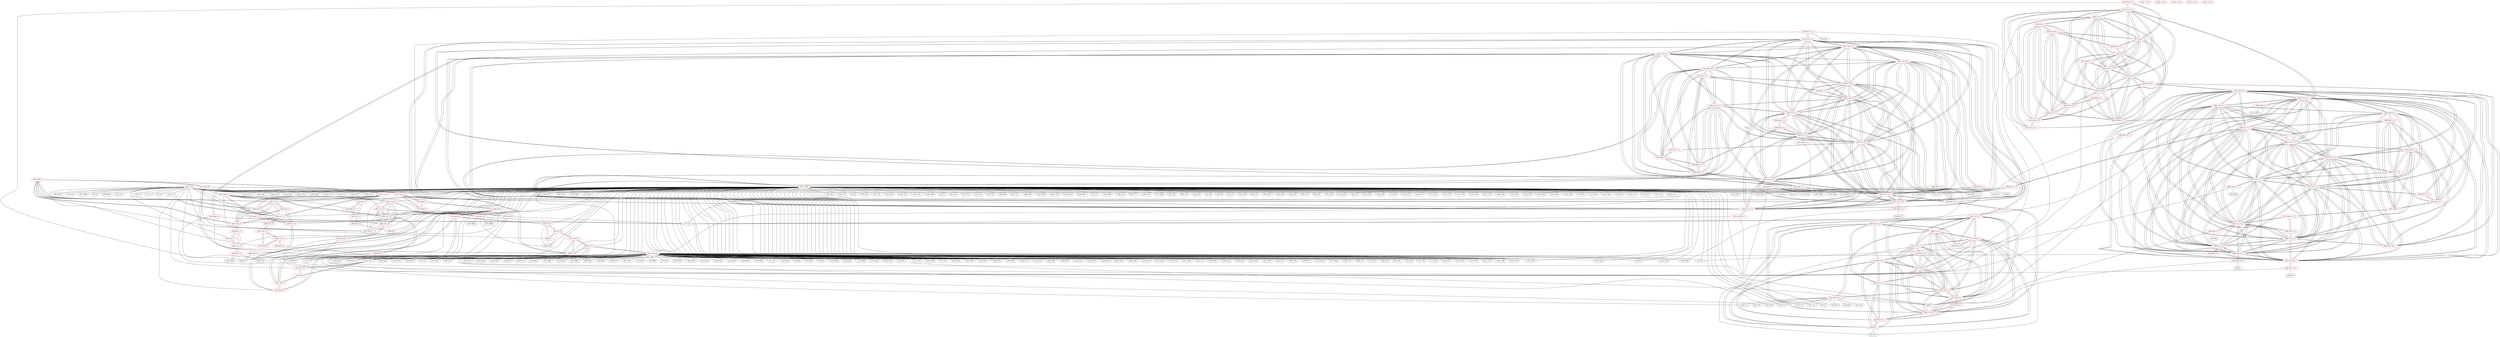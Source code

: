 graph {
	276 [label="(276) R35_T2" color=red]
	291 [label="(291) T15_T1"]
	292 [label="(292) T16_T1"]
	290 [label="(290) T14_T1"]
	293 [label="(293) T17_T1"]
	306 [label="(306) R35_T1"]
	316 [label="(316) R15_P1"]
	275 [label="(275) T22_T1"]
	277 [label="(277) R36_T2" color=red]
	217 [label="(217) P7"]
	254 [label="(254) D32"]
	112 [label="(112) U8"]
	282 [label="(282) T18_T2"]
	278 [label="(278) R37_T2" color=red]
	260 [label="(260) D12"]
	172 [label="(172) R58"]
	170 [label="(170) R56"]
	217 [label="(217) P7"]
	283 [label="(283) T19_T2"]
	279 [label="(279) R38_T2" color=red]
	1 [label="(1) P1"]
	112 [label="(112) U8"]
	284 [label="(284) T20_T2"]
	280 [label="(280) R39_T2" color=red]
	1 [label="(1) P1"]
	112 [label="(112) U8"]
	285 [label="(285) T21_T2"]
	281 [label="(281) R40_T2" color=red]
	283 [label="(283) T19_T2"]
	284 [label="(284) T20_T2"]
	285 [label="(285) T21_T2"]
	275 [label="(275) T22_T1"]
	282 [label="(282) T18_T2"]
	282 [label="(282) T18_T2" color=red]
	283 [label="(283) T19_T2"]
	284 [label="(284) T20_T2"]
	285 [label="(285) T21_T2"]
	275 [label="(275) T22_T1"]
	281 [label="(281) R40_T2"]
	277 [label="(277) R36_T2"]
	283 [label="(283) T19_T2" color=red]
	284 [label="(284) T20_T2"]
	285 [label="(285) T21_T2"]
	275 [label="(275) T22_T1"]
	282 [label="(282) T18_T2"]
	281 [label="(281) R40_T2"]
	278 [label="(278) R37_T2"]
	284 [label="(284) T20_T2" color=red]
	283 [label="(283) T19_T2"]
	285 [label="(285) T21_T2"]
	275 [label="(275) T22_T1"]
	282 [label="(282) T18_T2"]
	281 [label="(281) R40_T2"]
	279 [label="(279) R38_T2"]
	285 [label="(285) T21_T2" color=red]
	283 [label="(283) T19_T2"]
	284 [label="(284) T20_T2"]
	275 [label="(275) T22_T1"]
	282 [label="(282) T18_T2"]
	281 [label="(281) R40_T2"]
	280 [label="(280) R39_T2"]
	286 [label="(286) T10_T1" color=red]
	294 [label="(294) R23_T1"]
	295 [label="(295) R27_T1"]
	302 [label="(302) R31_T1"]
	287 [label="(287) T11_T1" color=red]
	299 [label="(299) R24_T1"]
	303 [label="(303) R32_T1"]
	296 [label="(296) R28_T1"]
	288 [label="(288) T12_T1" color=red]
	304 [label="(304) R33_T1"]
	297 [label="(297) R29_T1"]
	298 [label="(298) R25_T1"]
	289 [label="(289) T13_T1" color=red]
	301 [label="(301) R30_T1"]
	307 [label="(307) R34_T1_T"]
	300 [label="(300) R26_T1"]
	290 [label="(290) T14_T1" color=red]
	291 [label="(291) T15_T1"]
	292 [label="(292) T16_T1"]
	293 [label="(293) T17_T1"]
	276 [label="(276) R35_T2"]
	306 [label="(306) R35_T1"]
	302 [label="(302) R31_T1"]
	291 [label="(291) T15_T1" color=red]
	292 [label="(292) T16_T1"]
	290 [label="(290) T14_T1"]
	293 [label="(293) T17_T1"]
	276 [label="(276) R35_T2"]
	306 [label="(306) R35_T1"]
	303 [label="(303) R32_T1"]
	292 [label="(292) T16_T1" color=red]
	291 [label="(291) T15_T1"]
	290 [label="(290) T14_T1"]
	293 [label="(293) T17_T1"]
	276 [label="(276) R35_T2"]
	306 [label="(306) R35_T1"]
	304 [label="(304) R33_T1"]
	293 [label="(293) T17_T1" color=red]
	291 [label="(291) T15_T1"]
	292 [label="(292) T16_T1"]
	290 [label="(290) T14_T1"]
	276 [label="(276) R35_T2"]
	306 [label="(306) R35_T1"]
	305 [label="(305) R34_T1"]
	294 [label="(294) R23_T1" color=red]
	225 [label="(225) D47"]
	262 [label="(262) R69"]
	286 [label="(286) T10_T1"]
	295 [label="(295) R27_T1" color=red]
	286 [label="(286) T10_T1"]
	302 [label="(302) R31_T1"]
	296 [label="(296) R28_T1" color=red]
	303 [label="(303) R32_T1"]
	287 [label="(287) T11_T1"]
	297 [label="(297) R29_T1" color=red]
	304 [label="(304) R33_T1"]
	288 [label="(288) T12_T1"]
	298 [label="(298) R25_T1" color=red]
	28 [label="(28) U5"]
	32 [label="(32) R13"]
	288 [label="(288) T12_T1"]
	299 [label="(299) R24_T1" color=red]
	209 [label="(209) J2"]
	287 [label="(287) T11_T1"]
	300 [label="(300) R26_T1" color=red]
	195 [label="(195) U14"]
	289 [label="(289) T13_T1"]
	301 [label="(301) R30_T1" color=red]
	307 [label="(307) R34_T1_T"]
	289 [label="(289) T13_T1"]
	302 [label="(302) R31_T1" color=red]
	295 [label="(295) R27_T1"]
	286 [label="(286) T10_T1"]
	290 [label="(290) T14_T1"]
	303 [label="(303) R32_T1" color=red]
	291 [label="(291) T15_T1"]
	287 [label="(287) T11_T1"]
	296 [label="(296) R28_T1"]
	304 [label="(304) R33_T1" color=red]
	292 [label="(292) T16_T1"]
	288 [label="(288) T12_T1"]
	297 [label="(297) R29_T1"]
	305 [label="(305) R34_T1" color=red]
	293 [label="(293) T17_T1"]
	307 [label="(307) R34_T1_T"]
	306 [label="(306) R35_T1" color=red]
	291 [label="(291) T15_T1"]
	292 [label="(292) T16_T1"]
	290 [label="(290) T14_T1"]
	293 [label="(293) T17_T1"]
	276 [label="(276) R35_T2"]
	307 [label="(307) R34_T1_T" color=red]
	301 [label="(301) R30_T1"]
	289 [label="(289) T13_T1"]
	305 [label="(305) R34_T1"]
	308 [label="(308) T3_P1" color=red]
	312 [label="(312) R14_P1"]
	313 [label="(313) T6_P1"]
	311 [label="(311) R13_P1"]
	310 [label="(310) R12_P1"]
	309 [label="(309) T2_P1"]
	309 [label="(309) T2_P1" color=red]
	311 [label="(311) R13_P1"]
	308 [label="(308) T3_P1"]
	310 [label="(310) R12_P1"]
	315 [label="(315) T5_P1"]
	316 [label="(316) R15_P1"]
	310 [label="(310) R12_P1" color=red]
	311 [label="(311) R13_P1"]
	308 [label="(308) T3_P1"]
	309 [label="(309) T2_P1"]
	311 [label="(311) R13_P1" color=red]
	325 [label="(325) T4_P1"]
	308 [label="(308) T3_P1"]
	310 [label="(310) R12_P1"]
	309 [label="(309) T2_P1"]
	312 [label="(312) R14_P1" color=red]
	218 [label="(218) D15"]
	233 [label="(233) D56"]
	67 [label="(67) U6"]
	31 [label="(31) C7"]
	234 [label="(234) D61"]
	28 [label="(28) U5"]
	220 [label="(220) D26"]
	42 [label="(42) FB1"]
	70 [label="(70) R27"]
	221 [label="(221) D31"]
	230 [label="(230) D40"]
	222 [label="(222) D36"]
	29 [label="(29) C8"]
	66 [label="(66) R34"]
	71 [label="(71) C14"]
	231 [label="(231) D46"]
	73 [label="(73) C10"]
	68 [label="(68) U7"]
	254 [label="(254) D32"]
	261 [label="(261) D19"]
	241 [label="(241) D49"]
	255 [label="(255) D37"]
	239 [label="(239) D33"]
	240 [label="(240) D38"]
	236 [label="(236) D17"]
	219 [label="(219) D21"]
	216 [label="(216) R67"]
	252 [label="(252) D24"]
	215 [label="(215) R66"]
	214 [label="(214) R65"]
	213 [label="(213) R64"]
	250 [label="(250) D60"]
	249 [label="(249) D55"]
	243 [label="(243) D10"]
	242 [label="(242) D54"]
	246 [label="(246) D34"]
	245 [label="(245) D22"]
	244 [label="(244) D18"]
	235 [label="(235) D14"]
	208 [label="(208) R62"]
	237 [label="(237) D25"]
	238 [label="(238) D30"]
	248 [label="(248) D50"]
	247 [label="(247) D45"]
	54 [label="(54) R26"]
	228 [label="(228) D13"]
	227 [label="(227) D57"]
	225 [label="(225) D47"]
	39 [label="(39) C17"]
	232 [label="(232) D51"]
	53 [label="(53) R25"]
	52 [label="(52) R24"]
	51 [label="(51) R23"]
	229 [label="(229) D35"]
	224 [label="(224) D42"]
	223 [label="(223) D41"]
	256 [label="(256) D43"]
	259 [label="(259) D58"]
	200 [label="(200) R63"]
	253 [label="(253) D29"]
	211 [label="(211) C95"]
	210 [label="(210) R59"]
	226 [label="(226) D52"]
	195 [label="(195) U14"]
	40 [label="(40) C15"]
	196 [label="(196) C94"]
	258 [label="(258) D53"]
	251 [label="(251) D16"]
	257 [label="(257) D48"]
	183 [label="(183) FB5"]
	109 [label="(109) U10"]
	111 [label="(111) D1"]
	86 [label="(86) C53"]
	112 [label="(112) U8"]
	91 [label="(91) C45"]
	103 [label="(103) R44"]
	88 [label="(88) C41"]
	99 [label="(99) D8"]
	97 [label="(97) R55"]
	84 [label="(84) C62"]
	78 [label="(78) C36"]
	76 [label="(76) C28"]
	77 [label="(77) C26"]
	104 [label="(104) C67"]
	145 [label="(145) C34"]
	143 [label="(143) C30"]
	141 [label="(141) C31"]
	155 [label="(155) C48"]
	153 [label="(153) C54"]
	151 [label="(151) C61"]
	157 [label="(157) C42"]
	32 [label="(32) R13"]
	30 [label="(30) C9"]
	1 [label="(1) P1"]
	116 [label="(116) L1"]
	125 [label="(125) R40"]
	138 [label="(138) R36"]
	137 [label="(137) R38"]
	117 [label="(117) C68"]
	114 [label="(114) R41"]
	308 [label="(308) T3_P1"]
	313 [label="(313) T6_P1"]
	313 [label="(313) T6_P1" color=red]
	312 [label="(312) R14_P1"]
	308 [label="(308) T3_P1"]
	322 [label="(322) R22_P1"]
	314 [label="(314) R17_P1"]
	314 [label="(314) R17_P1" color=red]
	322 [label="(322) R22_P1"]
	313 [label="(313) T6_P1"]
	315 [label="(315) T5_P1" color=red]
	309 [label="(309) T2_P1"]
	316 [label="(316) R15_P1"]
	317 [label="(317) R16_P1"]
	318 [label="(318) R20_P1"]
	316 [label="(316) R15_P1" color=red]
	275 [label="(275) T22_T1"]
	276 [label="(276) R35_T2"]
	309 [label="(309) T2_P1"]
	315 [label="(315) T5_P1"]
	317 [label="(317) R16_P1" color=red]
	315 [label="(315) T5_P1"]
	318 [label="(318) R20_P1"]
	318 [label="(318) R20_P1" color=red]
	319 [label="(319) T8_P1"]
	317 [label="(317) R16_P1"]
	315 [label="(315) T5_P1"]
	319 [label="(319) T8_P1" color=red]
	320 [label="(320) T9_P1"]
	321 [label="(321) R21_P1"]
	323 [label="(323) R19_P1"]
	318 [label="(318) R20_P1"]
	320 [label="(320) T9_P1" color=red]
	322 [label="(322) R22_P1"]
	321 [label="(321) R21_P1"]
	319 [label="(319) T8_P1"]
	323 [label="(323) R19_P1"]
	321 [label="(321) R21_P1" color=red]
	320 [label="(320) T9_P1"]
	319 [label="(319) T8_P1"]
	323 [label="(323) R19_P1"]
	322 [label="(322) R22_P1" color=red]
	320 [label="(320) T9_P1"]
	313 [label="(313) T6_P1"]
	314 [label="(314) R17_P1"]
	323 [label="(323) R19_P1" color=red]
	320 [label="(320) T9_P1"]
	321 [label="(321) R21_P1"]
	319 [label="(319) T8_P1"]
	324 [label="(324) T7_P1"]
	324 [label="(324) T7_P1" color=red]
	326 [label="(326) R1"]
	325 [label="(325) T4_P1"]
	260 [label="(260) D12"]
	323 [label="(323) R19_P1"]
	325 [label="(325) T4_P1" color=red]
	311 [label="(311) R13_P1"]
	326 [label="(326) R1"]
	324 [label="(324) T7_P1"]
	260 [label="(260) D12"]
	326 [label="(326) R1" color=red]
	325 [label="(325) T4_P1"]
	324 [label="(324) T7_P1"]
	260 [label="(260) D12"]
	327 [label="(327) T22_T1_2" color=red]
	341 [label="(341) T13_T1_2"]
	334 [label="(334) T18_T2_2"]
	335 [label="(335) T19_T2_2"]
	340 [label="(340) T12_T1_2"]
	343 [label="(343) T15_T1_2"]
	342 [label="(342) T14_T1_2"]
	336 [label="(336) T20_T2_2"]
	337 [label="(337) T21_T2_2"]
	339 [label="(339) T11_T1_2"]
	338 [label="(338) T10_T1_2"]
	344 [label="(344) T16_T1_2"]
	345 [label="(345) T17_T1_2"]
	333 [label="(333) R40_T2_2"]
	368 [label="(368) R15_P1_2"]
	328 [label="(328) R35_T2_2"]
	328 [label="(328) R35_T2_2" color=red]
	343 [label="(343) T15_T1_2"]
	344 [label="(344) T16_T1_2"]
	342 [label="(342) T14_T1_2"]
	345 [label="(345) T17_T1_2"]
	358 [label="(358) R35_T1_2"]
	368 [label="(368) R15_P1_2"]
	327 [label="(327) T22_T1_2"]
	329 [label="(329) R36_T2_2" color=red]
	24 [label="(24) P3"]
	22 [label="(22) U4"]
	4 [label="(4) R10"]
	20 [label="(20) U3"]
	7 [label="(7) R12"]
	334 [label="(334) T18_T2_2"]
	330 [label="(330) R37_T2_2" color=red]
	113 [label="(113) U9"]
	119 [label="(119) R50"]
	118 [label="(118) R51"]
	335 [label="(335) T19_T2_2"]
	331 [label="(331) R38_T2_2" color=red]
	217 [label="(217) P7"]
	112 [label="(112) U8"]
	336 [label="(336) T20_T2_2"]
	332 [label="(332) R39_T2_2" color=red]
	267 [label="(267) R71"]
	220 [label="(220) D26"]
	337 [label="(337) T21_T2_2"]
	333 [label="(333) R40_T2_2" color=red]
	335 [label="(335) T19_T2_2"]
	336 [label="(336) T20_T2_2"]
	337 [label="(337) T21_T2_2"]
	327 [label="(327) T22_T1_2"]
	334 [label="(334) T18_T2_2"]
	349 [label="(349) R29_T1_2"]
	359 [label="(359) R28_T1_T_2"]
	353 [label="(353) R30_T1_2"]
	347 [label="(347) R27_T1_2"]
	358 [label="(358) R35_T1_2"]
	334 [label="(334) T18_T2_2" color=red]
	341 [label="(341) T13_T1_2"]
	335 [label="(335) T19_T2_2"]
	340 [label="(340) T12_T1_2"]
	343 [label="(343) T15_T1_2"]
	342 [label="(342) T14_T1_2"]
	336 [label="(336) T20_T2_2"]
	337 [label="(337) T21_T2_2"]
	339 [label="(339) T11_T1_2"]
	338 [label="(338) T10_T1_2"]
	327 [label="(327) T22_T1_2"]
	344 [label="(344) T16_T1_2"]
	345 [label="(345) T17_T1_2"]
	333 [label="(333) R40_T2_2"]
	329 [label="(329) R36_T2_2"]
	335 [label="(335) T19_T2_2" color=red]
	341 [label="(341) T13_T1_2"]
	334 [label="(334) T18_T2_2"]
	340 [label="(340) T12_T1_2"]
	343 [label="(343) T15_T1_2"]
	342 [label="(342) T14_T1_2"]
	336 [label="(336) T20_T2_2"]
	337 [label="(337) T21_T2_2"]
	339 [label="(339) T11_T1_2"]
	338 [label="(338) T10_T1_2"]
	327 [label="(327) T22_T1_2"]
	344 [label="(344) T16_T1_2"]
	345 [label="(345) T17_T1_2"]
	333 [label="(333) R40_T2_2"]
	330 [label="(330) R37_T2_2"]
	336 [label="(336) T20_T2_2" color=red]
	341 [label="(341) T13_T1_2"]
	334 [label="(334) T18_T2_2"]
	335 [label="(335) T19_T2_2"]
	340 [label="(340) T12_T1_2"]
	343 [label="(343) T15_T1_2"]
	342 [label="(342) T14_T1_2"]
	337 [label="(337) T21_T2_2"]
	339 [label="(339) T11_T1_2"]
	338 [label="(338) T10_T1_2"]
	327 [label="(327) T22_T1_2"]
	344 [label="(344) T16_T1_2"]
	345 [label="(345) T17_T1_2"]
	333 [label="(333) R40_T2_2"]
	331 [label="(331) R38_T2_2"]
	337 [label="(337) T21_T2_2" color=red]
	341 [label="(341) T13_T1_2"]
	334 [label="(334) T18_T2_2"]
	335 [label="(335) T19_T2_2"]
	340 [label="(340) T12_T1_2"]
	343 [label="(343) T15_T1_2"]
	342 [label="(342) T14_T1_2"]
	336 [label="(336) T20_T2_2"]
	339 [label="(339) T11_T1_2"]
	338 [label="(338) T10_T1_2"]
	327 [label="(327) T22_T1_2"]
	344 [label="(344) T16_T1_2"]
	345 [label="(345) T17_T1_2"]
	333 [label="(333) R40_T2_2"]
	332 [label="(332) R39_T2_2"]
	338 [label="(338) T10_T1_2" color=red]
	341 [label="(341) T13_T1_2"]
	334 [label="(334) T18_T2_2"]
	335 [label="(335) T19_T2_2"]
	340 [label="(340) T12_T1_2"]
	343 [label="(343) T15_T1_2"]
	342 [label="(342) T14_T1_2"]
	336 [label="(336) T20_T2_2"]
	337 [label="(337) T21_T2_2"]
	339 [label="(339) T11_T1_2"]
	327 [label="(327) T22_T1_2"]
	344 [label="(344) T16_T1_2"]
	345 [label="(345) T17_T1_2"]
	346 [label="(346) R23_T1_2"]
	347 [label="(347) R27_T1_2"]
	354 [label="(354) R31_T1_2"]
	339 [label="(339) T11_T1_2" color=red]
	341 [label="(341) T13_T1_2"]
	334 [label="(334) T18_T2_2"]
	335 [label="(335) T19_T2_2"]
	340 [label="(340) T12_T1_2"]
	343 [label="(343) T15_T1_2"]
	342 [label="(342) T14_T1_2"]
	336 [label="(336) T20_T2_2"]
	337 [label="(337) T21_T2_2"]
	338 [label="(338) T10_T1_2"]
	327 [label="(327) T22_T1_2"]
	344 [label="(344) T16_T1_2"]
	345 [label="(345) T17_T1_2"]
	351 [label="(351) R24_T1_2"]
	355 [label="(355) R32_T1_2"]
	348 [label="(348) R28_T1_2"]
	340 [label="(340) T12_T1_2" color=red]
	341 [label="(341) T13_T1_2"]
	334 [label="(334) T18_T2_2"]
	335 [label="(335) T19_T2_2"]
	343 [label="(343) T15_T1_2"]
	342 [label="(342) T14_T1_2"]
	336 [label="(336) T20_T2_2"]
	337 [label="(337) T21_T2_2"]
	339 [label="(339) T11_T1_2"]
	338 [label="(338) T10_T1_2"]
	327 [label="(327) T22_T1_2"]
	344 [label="(344) T16_T1_2"]
	345 [label="(345) T17_T1_2"]
	356 [label="(356) R33_T1_2"]
	349 [label="(349) R29_T1_2"]
	350 [label="(350) R25_T1_2"]
	341 [label="(341) T13_T1_2" color=red]
	334 [label="(334) T18_T2_2"]
	335 [label="(335) T19_T2_2"]
	340 [label="(340) T12_T1_2"]
	343 [label="(343) T15_T1_2"]
	342 [label="(342) T14_T1_2"]
	336 [label="(336) T20_T2_2"]
	337 [label="(337) T21_T2_2"]
	339 [label="(339) T11_T1_2"]
	338 [label="(338) T10_T1_2"]
	327 [label="(327) T22_T1_2"]
	344 [label="(344) T16_T1_2"]
	345 [label="(345) T17_T1_2"]
	353 [label="(353) R30_T1_2"]
	357 [label="(357) R34_T1_2"]
	352 [label="(352) R26_T1_2"]
	342 [label="(342) T14_T1_2" color=red]
	341 [label="(341) T13_T1_2"]
	334 [label="(334) T18_T2_2"]
	335 [label="(335) T19_T2_2"]
	340 [label="(340) T12_T1_2"]
	343 [label="(343) T15_T1_2"]
	336 [label="(336) T20_T2_2"]
	337 [label="(337) T21_T2_2"]
	339 [label="(339) T11_T1_2"]
	338 [label="(338) T10_T1_2"]
	327 [label="(327) T22_T1_2"]
	344 [label="(344) T16_T1_2"]
	345 [label="(345) T17_T1_2"]
	328 [label="(328) R35_T2_2"]
	358 [label="(358) R35_T1_2"]
	354 [label="(354) R31_T1_2"]
	343 [label="(343) T15_T1_2" color=red]
	341 [label="(341) T13_T1_2"]
	334 [label="(334) T18_T2_2"]
	335 [label="(335) T19_T2_2"]
	340 [label="(340) T12_T1_2"]
	342 [label="(342) T14_T1_2"]
	336 [label="(336) T20_T2_2"]
	337 [label="(337) T21_T2_2"]
	339 [label="(339) T11_T1_2"]
	338 [label="(338) T10_T1_2"]
	327 [label="(327) T22_T1_2"]
	344 [label="(344) T16_T1_2"]
	345 [label="(345) T17_T1_2"]
	328 [label="(328) R35_T2_2"]
	358 [label="(358) R35_T1_2"]
	355 [label="(355) R32_T1_2"]
	344 [label="(344) T16_T1_2" color=red]
	341 [label="(341) T13_T1_2"]
	334 [label="(334) T18_T2_2"]
	335 [label="(335) T19_T2_2"]
	340 [label="(340) T12_T1_2"]
	343 [label="(343) T15_T1_2"]
	342 [label="(342) T14_T1_2"]
	336 [label="(336) T20_T2_2"]
	337 [label="(337) T21_T2_2"]
	339 [label="(339) T11_T1_2"]
	338 [label="(338) T10_T1_2"]
	327 [label="(327) T22_T1_2"]
	345 [label="(345) T17_T1_2"]
	328 [label="(328) R35_T2_2"]
	358 [label="(358) R35_T1_2"]
	356 [label="(356) R33_T1_2"]
	345 [label="(345) T17_T1_2" color=red]
	341 [label="(341) T13_T1_2"]
	334 [label="(334) T18_T2_2"]
	335 [label="(335) T19_T2_2"]
	340 [label="(340) T12_T1_2"]
	343 [label="(343) T15_T1_2"]
	342 [label="(342) T14_T1_2"]
	336 [label="(336) T20_T2_2"]
	337 [label="(337) T21_T2_2"]
	339 [label="(339) T11_T1_2"]
	338 [label="(338) T10_T1_2"]
	327 [label="(327) T22_T1_2"]
	344 [label="(344) T16_T1_2"]
	328 [label="(328) R35_T2_2"]
	358 [label="(358) R35_T1_2"]
	357 [label="(357) R34_T1_2"]
	346 [label="(346) R23_T1_2" color=red]
	217 [label="(217) P7"]
	168 [label="(168) R57"]
	169 [label="(169) C80"]
	338 [label="(338) T10_T1_2"]
	347 [label="(347) R27_T1_2" color=red]
	333 [label="(333) R40_T2_2"]
	349 [label="(349) R29_T1_2"]
	359 [label="(359) R28_T1_T_2"]
	353 [label="(353) R30_T1_2"]
	358 [label="(358) R35_T1_2"]
	338 [label="(338) T10_T1_2"]
	354 [label="(354) R31_T1_2"]
	348 [label="(348) R28_T1_2" color=red]
	355 [label="(355) R32_T1_2"]
	339 [label="(339) T11_T1_2"]
	359 [label="(359) R28_T1_T_2"]
	349 [label="(349) R29_T1_2" color=red]
	333 [label="(333) R40_T2_2"]
	359 [label="(359) R28_T1_T_2"]
	353 [label="(353) R30_T1_2"]
	347 [label="(347) R27_T1_2"]
	358 [label="(358) R35_T1_2"]
	356 [label="(356) R33_T1_2"]
	340 [label="(340) T12_T1_2"]
	350 [label="(350) R25_T1_2" color=red]
	180 [label="(180) FB4"]
	179 [label="(179) C99"]
	112 [label="(112) U8"]
	178 [label="(178) C98"]
	340 [label="(340) T12_T1_2"]
	351 [label="(351) R24_T1_2" color=red]
	191 [label="(191) P5"]
	339 [label="(339) T11_T1_2"]
	352 [label="(352) R26_T1_2" color=red]
	217 [label="(217) P7"]
	112 [label="(112) U8"]
	248 [label="(248) D50"]
	341 [label="(341) T13_T1_2"]
	353 [label="(353) R30_T1_2" color=red]
	333 [label="(333) R40_T2_2"]
	349 [label="(349) R29_T1_2"]
	359 [label="(359) R28_T1_T_2"]
	347 [label="(347) R27_T1_2"]
	358 [label="(358) R35_T1_2"]
	357 [label="(357) R34_T1_2"]
	341 [label="(341) T13_T1_2"]
	354 [label="(354) R31_T1_2" color=red]
	347 [label="(347) R27_T1_2"]
	338 [label="(338) T10_T1_2"]
	342 [label="(342) T14_T1_2"]
	355 [label="(355) R32_T1_2" color=red]
	343 [label="(343) T15_T1_2"]
	339 [label="(339) T11_T1_2"]
	348 [label="(348) R28_T1_2"]
	356 [label="(356) R33_T1_2" color=red]
	344 [label="(344) T16_T1_2"]
	340 [label="(340) T12_T1_2"]
	349 [label="(349) R29_T1_2"]
	357 [label="(357) R34_T1_2" color=red]
	345 [label="(345) T17_T1_2"]
	353 [label="(353) R30_T1_2"]
	341 [label="(341) T13_T1_2"]
	358 [label="(358) R35_T1_2" color=red]
	343 [label="(343) T15_T1_2"]
	344 [label="(344) T16_T1_2"]
	342 [label="(342) T14_T1_2"]
	345 [label="(345) T17_T1_2"]
	328 [label="(328) R35_T2_2"]
	333 [label="(333) R40_T2_2"]
	349 [label="(349) R29_T1_2"]
	359 [label="(359) R28_T1_T_2"]
	353 [label="(353) R30_T1_2"]
	347 [label="(347) R27_T1_2"]
	359 [label="(359) R28_T1_T_2" color=red]
	333 [label="(333) R40_T2_2"]
	349 [label="(349) R29_T1_2"]
	353 [label="(353) R30_T1_2"]
	347 [label="(347) R27_T1_2"]
	358 [label="(358) R35_T1_2"]
	348 [label="(348) R28_T1_2"]
	360 [label="(360) T3_P1_2" color=red]
	377 [label="(377) T4_P1_2"]
	376 [label="(376) T7_P1_2"]
	367 [label="(367) T5_P1_2"]
	372 [label="(372) T9_P1_2"]
	371 [label="(371) T8_P1_2"]
	365 [label="(365) T6_P1_2"]
	361 [label="(361) T2_P1_2"]
	364 [label="(364) R14_P1_2"]
	363 [label="(363) R13_P1_2"]
	362 [label="(362) R12_P1_2"]
	361 [label="(361) T2_P1_2" color=red]
	360 [label="(360) T3_P1_2"]
	377 [label="(377) T4_P1_2"]
	376 [label="(376) T7_P1_2"]
	367 [label="(367) T5_P1_2"]
	372 [label="(372) T9_P1_2"]
	371 [label="(371) T8_P1_2"]
	365 [label="(365) T6_P1_2"]
	363 [label="(363) R13_P1_2"]
	362 [label="(362) R12_P1_2"]
	368 [label="(368) R15_P1_2"]
	362 [label="(362) R12_P1_2" color=red]
	373 [label="(373) R21_P1_2"]
	369 [label="(369) R16_P1_2"]
	366 [label="(366) R17_P1_2"]
	378 [label="(378) R1_2"]
	363 [label="(363) R13_P1_2"]
	360 [label="(360) T3_P1_2"]
	361 [label="(361) T2_P1_2"]
	363 [label="(363) R13_P1_2" color=red]
	377 [label="(377) T4_P1_2"]
	360 [label="(360) T3_P1_2"]
	362 [label="(362) R12_P1_2"]
	361 [label="(361) T2_P1_2"]
	364 [label="(364) R14_P1_2" color=red]
	43 [label="(43) C13"]
	68 [label="(68) U7"]
	44 [label="(44) R30"]
	56 [label="(56) C12"]
	42 [label="(42) FB1"]
	41 [label="(41) C11"]
	33 [label="(33) J1"]
	62 [label="(62) R32"]
	63 [label="(63) R33"]
	64 [label="(64) C21"]
	65 [label="(65) C24"]
	360 [label="(360) T3_P1_2"]
	365 [label="(365) T6_P1_2"]
	365 [label="(365) T6_P1_2" color=red]
	360 [label="(360) T3_P1_2"]
	377 [label="(377) T4_P1_2"]
	376 [label="(376) T7_P1_2"]
	367 [label="(367) T5_P1_2"]
	372 [label="(372) T9_P1_2"]
	371 [label="(371) T8_P1_2"]
	361 [label="(361) T2_P1_2"]
	364 [label="(364) R14_P1_2"]
	374 [label="(374) R22_P1_2"]
	366 [label="(366) R17_P1_2"]
	366 [label="(366) R17_P1_2" color=red]
	373 [label="(373) R21_P1_2"]
	369 [label="(369) R16_P1_2"]
	362 [label="(362) R12_P1_2"]
	378 [label="(378) R1_2"]
	374 [label="(374) R22_P1_2"]
	365 [label="(365) T6_P1_2"]
	367 [label="(367) T5_P1_2" color=red]
	360 [label="(360) T3_P1_2"]
	377 [label="(377) T4_P1_2"]
	376 [label="(376) T7_P1_2"]
	372 [label="(372) T9_P1_2"]
	371 [label="(371) T8_P1_2"]
	365 [label="(365) T6_P1_2"]
	361 [label="(361) T2_P1_2"]
	368 [label="(368) R15_P1_2"]
	369 [label="(369) R16_P1_2"]
	370 [label="(370) R20_P1_2"]
	368 [label="(368) R15_P1_2" color=red]
	327 [label="(327) T22_T1_2"]
	328 [label="(328) R35_T2_2"]
	361 [label="(361) T2_P1_2"]
	367 [label="(367) T5_P1_2"]
	369 [label="(369) R16_P1_2" color=red]
	373 [label="(373) R21_P1_2"]
	362 [label="(362) R12_P1_2"]
	366 [label="(366) R17_P1_2"]
	378 [label="(378) R1_2"]
	367 [label="(367) T5_P1_2"]
	370 [label="(370) R20_P1_2"]
	370 [label="(370) R20_P1_2" color=red]
	371 [label="(371) T8_P1_2"]
	369 [label="(369) R16_P1_2"]
	367 [label="(367) T5_P1_2"]
	371 [label="(371) T8_P1_2" color=red]
	360 [label="(360) T3_P1_2"]
	377 [label="(377) T4_P1_2"]
	376 [label="(376) T7_P1_2"]
	367 [label="(367) T5_P1_2"]
	372 [label="(372) T9_P1_2"]
	365 [label="(365) T6_P1_2"]
	361 [label="(361) T2_P1_2"]
	373 [label="(373) R21_P1_2"]
	375 [label="(375) R19_P1_2"]
	370 [label="(370) R20_P1_2"]
	372 [label="(372) T9_P1_2" color=red]
	374 [label="(374) R22_P1_2"]
	360 [label="(360) T3_P1_2"]
	377 [label="(377) T4_P1_2"]
	376 [label="(376) T7_P1_2"]
	367 [label="(367) T5_P1_2"]
	371 [label="(371) T8_P1_2"]
	365 [label="(365) T6_P1_2"]
	361 [label="(361) T2_P1_2"]
	373 [label="(373) R21_P1_2"]
	375 [label="(375) R19_P1_2"]
	373 [label="(373) R21_P1_2" color=red]
	369 [label="(369) R16_P1_2"]
	362 [label="(362) R12_P1_2"]
	366 [label="(366) R17_P1_2"]
	378 [label="(378) R1_2"]
	372 [label="(372) T9_P1_2"]
	371 [label="(371) T8_P1_2"]
	375 [label="(375) R19_P1_2"]
	374 [label="(374) R22_P1_2" color=red]
	372 [label="(372) T9_P1_2"]
	365 [label="(365) T6_P1_2"]
	366 [label="(366) R17_P1_2"]
	375 [label="(375) R19_P1_2" color=red]
	372 [label="(372) T9_P1_2"]
	373 [label="(373) R21_P1_2"]
	371 [label="(371) T8_P1_2"]
	376 [label="(376) T7_P1_2"]
	376 [label="(376) T7_P1_2" color=red]
	360 [label="(360) T3_P1_2"]
	377 [label="(377) T4_P1_2"]
	367 [label="(367) T5_P1_2"]
	372 [label="(372) T9_P1_2"]
	371 [label="(371) T8_P1_2"]
	365 [label="(365) T6_P1_2"]
	361 [label="(361) T2_P1_2"]
	378 [label="(378) R1_2"]
	61 [label="(61) R31"]
	375 [label="(375) R19_P1_2"]
	377 [label="(377) T4_P1_2" color=red]
	360 [label="(360) T3_P1_2"]
	376 [label="(376) T7_P1_2"]
	367 [label="(367) T5_P1_2"]
	372 [label="(372) T9_P1_2"]
	371 [label="(371) T8_P1_2"]
	365 [label="(365) T6_P1_2"]
	361 [label="(361) T2_P1_2"]
	363 [label="(363) R13_P1_2"]
	378 [label="(378) R1_2"]
	61 [label="(61) R31"]
	378 [label="(378) R1_2" color=red]
	377 [label="(377) T4_P1_2"]
	376 [label="(376) T7_P1_2"]
	61 [label="(61) R31"]
	373 [label="(373) R21_P1_2"]
	369 [label="(369) R16_P1_2"]
	362 [label="(362) R12_P1_2"]
	366 [label="(366) R17_P1_2"]
	379 [label="(379) T22_T1_3" color=red]
	393 [label="(393) T13_T1_3"]
	386 [label="(386) T18_T2_3"]
	387 [label="(387) T19_T2_3"]
	392 [label="(392) T12_T1_3"]
	395 [label="(395) T15_T1_3"]
	394 [label="(394) T14_T1_3"]
	388 [label="(388) T20_T2_3"]
	389 [label="(389) T21_T2_3"]
	391 [label="(391) T11_T1_3"]
	390 [label="(390) T10_T1_3"]
	396 [label="(396) T16_T1_3"]
	397 [label="(397) T17_T1_3"]
	385 [label="(385) R40_T2_3"]
	420 [label="(420) R15_P1_3"]
	380 [label="(380) R35_T2_3"]
	380 [label="(380) R35_T2_3" color=red]
	395 [label="(395) T15_T1_3"]
	396 [label="(396) T16_T1_3"]
	394 [label="(394) T14_T1_3"]
	397 [label="(397) T17_T1_3"]
	410 [label="(410) R35_T1_3"]
	420 [label="(420) R15_P1_3"]
	379 [label="(379) T22_T1_3"]
	381 [label="(381) R36_T2_3" color=red]
	37 [label="(37) R29"]
	68 [label="(68) U7"]
	386 [label="(386) T18_T2_3"]
	382 [label="(382) R37_T2_3" color=red]
	46 [label="(46) R17"]
	112 [label="(112) U8"]
	387 [label="(387) T19_T2_3"]
	383 [label="(383) R38_T2_3" color=red]
	0 [label="(0) JP1"]
	68 [label="(68) U7"]
	388 [label="(388) T20_T2_3"]
	384 [label="(384) R39_T2_3" color=red]
	195 [label="(195) U14"]
	389 [label="(389) T21_T2_3"]
	385 [label="(385) R40_T2_3" color=red]
	387 [label="(387) T19_T2_3"]
	388 [label="(388) T20_T2_3"]
	389 [label="(389) T21_T2_3"]
	379 [label="(379) T22_T1_3"]
	386 [label="(386) T18_T2_3"]
	401 [label="(401) R29_T1_3"]
	400 [label="(400) R28_T1_3"]
	405 [label="(405) R30_T1_3"]
	399 [label="(399) R27_T1_3"]
	410 [label="(410) R35_T1_3"]
	386 [label="(386) T18_T2_3" color=red]
	393 [label="(393) T13_T1_3"]
	387 [label="(387) T19_T2_3"]
	392 [label="(392) T12_T1_3"]
	395 [label="(395) T15_T1_3"]
	394 [label="(394) T14_T1_3"]
	388 [label="(388) T20_T2_3"]
	389 [label="(389) T21_T2_3"]
	391 [label="(391) T11_T1_3"]
	390 [label="(390) T10_T1_3"]
	379 [label="(379) T22_T1_3"]
	396 [label="(396) T16_T1_3"]
	397 [label="(397) T17_T1_3"]
	385 [label="(385) R40_T2_3"]
	381 [label="(381) R36_T2_3"]
	387 [label="(387) T19_T2_3" color=red]
	393 [label="(393) T13_T1_3"]
	386 [label="(386) T18_T2_3"]
	392 [label="(392) T12_T1_3"]
	395 [label="(395) T15_T1_3"]
	394 [label="(394) T14_T1_3"]
	388 [label="(388) T20_T2_3"]
	389 [label="(389) T21_T2_3"]
	391 [label="(391) T11_T1_3"]
	390 [label="(390) T10_T1_3"]
	379 [label="(379) T22_T1_3"]
	396 [label="(396) T16_T1_3"]
	397 [label="(397) T17_T1_3"]
	385 [label="(385) R40_T2_3"]
	382 [label="(382) R37_T2_3"]
	388 [label="(388) T20_T2_3" color=red]
	393 [label="(393) T13_T1_3"]
	386 [label="(386) T18_T2_3"]
	387 [label="(387) T19_T2_3"]
	392 [label="(392) T12_T1_3"]
	395 [label="(395) T15_T1_3"]
	394 [label="(394) T14_T1_3"]
	389 [label="(389) T21_T2_3"]
	391 [label="(391) T11_T1_3"]
	390 [label="(390) T10_T1_3"]
	379 [label="(379) T22_T1_3"]
	396 [label="(396) T16_T1_3"]
	397 [label="(397) T17_T1_3"]
	385 [label="(385) R40_T2_3"]
	383 [label="(383) R38_T2_3"]
	389 [label="(389) T21_T2_3" color=red]
	393 [label="(393) T13_T1_3"]
	386 [label="(386) T18_T2_3"]
	387 [label="(387) T19_T2_3"]
	392 [label="(392) T12_T1_3"]
	395 [label="(395) T15_T1_3"]
	394 [label="(394) T14_T1_3"]
	388 [label="(388) T20_T2_3"]
	391 [label="(391) T11_T1_3"]
	390 [label="(390) T10_T1_3"]
	379 [label="(379) T22_T1_3"]
	396 [label="(396) T16_T1_3"]
	397 [label="(397) T17_T1_3"]
	385 [label="(385) R40_T2_3"]
	384 [label="(384) R39_T2_3"]
	390 [label="(390) T10_T1_3" color=red]
	393 [label="(393) T13_T1_3"]
	386 [label="(386) T18_T2_3"]
	387 [label="(387) T19_T2_3"]
	392 [label="(392) T12_T1_3"]
	395 [label="(395) T15_T1_3"]
	394 [label="(394) T14_T1_3"]
	388 [label="(388) T20_T2_3"]
	389 [label="(389) T21_T2_3"]
	391 [label="(391) T11_T1_3"]
	379 [label="(379) T22_T1_3"]
	396 [label="(396) T16_T1_3"]
	397 [label="(397) T17_T1_3"]
	398 [label="(398) R23_T1_3"]
	399 [label="(399) R27_T1_3"]
	406 [label="(406) R31_T1_3"]
	391 [label="(391) T11_T1_3" color=red]
	393 [label="(393) T13_T1_3"]
	386 [label="(386) T18_T2_3"]
	387 [label="(387) T19_T2_3"]
	392 [label="(392) T12_T1_3"]
	395 [label="(395) T15_T1_3"]
	394 [label="(394) T14_T1_3"]
	388 [label="(388) T20_T2_3"]
	389 [label="(389) T21_T2_3"]
	390 [label="(390) T10_T1_3"]
	379 [label="(379) T22_T1_3"]
	396 [label="(396) T16_T1_3"]
	397 [label="(397) T17_T1_3"]
	403 [label="(403) R24_T1_3"]
	407 [label="(407) R32_T1_3"]
	400 [label="(400) R28_T1_3"]
	392 [label="(392) T12_T1_3" color=red]
	393 [label="(393) T13_T1_3"]
	386 [label="(386) T18_T2_3"]
	387 [label="(387) T19_T2_3"]
	395 [label="(395) T15_T1_3"]
	394 [label="(394) T14_T1_3"]
	388 [label="(388) T20_T2_3"]
	389 [label="(389) T21_T2_3"]
	391 [label="(391) T11_T1_3"]
	390 [label="(390) T10_T1_3"]
	379 [label="(379) T22_T1_3"]
	396 [label="(396) T16_T1_3"]
	397 [label="(397) T17_T1_3"]
	408 [label="(408) R33_T1_3"]
	411 [label="(411) R29_T1_T_3"]
	402 [label="(402) R25_T1_3"]
	393 [label="(393) T13_T1_3" color=red]
	386 [label="(386) T18_T2_3"]
	387 [label="(387) T19_T2_3"]
	392 [label="(392) T12_T1_3"]
	395 [label="(395) T15_T1_3"]
	394 [label="(394) T14_T1_3"]
	388 [label="(388) T20_T2_3"]
	389 [label="(389) T21_T2_3"]
	391 [label="(391) T11_T1_3"]
	390 [label="(390) T10_T1_3"]
	379 [label="(379) T22_T1_3"]
	396 [label="(396) T16_T1_3"]
	397 [label="(397) T17_T1_3"]
	405 [label="(405) R30_T1_3"]
	409 [label="(409) R34_T1_3"]
	404 [label="(404) R26_T1_3"]
	394 [label="(394) T14_T1_3" color=red]
	393 [label="(393) T13_T1_3"]
	386 [label="(386) T18_T2_3"]
	387 [label="(387) T19_T2_3"]
	392 [label="(392) T12_T1_3"]
	395 [label="(395) T15_T1_3"]
	388 [label="(388) T20_T2_3"]
	389 [label="(389) T21_T2_3"]
	391 [label="(391) T11_T1_3"]
	390 [label="(390) T10_T1_3"]
	379 [label="(379) T22_T1_3"]
	396 [label="(396) T16_T1_3"]
	397 [label="(397) T17_T1_3"]
	380 [label="(380) R35_T2_3"]
	410 [label="(410) R35_T1_3"]
	406 [label="(406) R31_T1_3"]
	395 [label="(395) T15_T1_3" color=red]
	393 [label="(393) T13_T1_3"]
	386 [label="(386) T18_T2_3"]
	387 [label="(387) T19_T2_3"]
	392 [label="(392) T12_T1_3"]
	394 [label="(394) T14_T1_3"]
	388 [label="(388) T20_T2_3"]
	389 [label="(389) T21_T2_3"]
	391 [label="(391) T11_T1_3"]
	390 [label="(390) T10_T1_3"]
	379 [label="(379) T22_T1_3"]
	396 [label="(396) T16_T1_3"]
	397 [label="(397) T17_T1_3"]
	380 [label="(380) R35_T2_3"]
	410 [label="(410) R35_T1_3"]
	407 [label="(407) R32_T1_3"]
	396 [label="(396) T16_T1_3" color=red]
	393 [label="(393) T13_T1_3"]
	386 [label="(386) T18_T2_3"]
	387 [label="(387) T19_T2_3"]
	392 [label="(392) T12_T1_3"]
	395 [label="(395) T15_T1_3"]
	394 [label="(394) T14_T1_3"]
	388 [label="(388) T20_T2_3"]
	389 [label="(389) T21_T2_3"]
	391 [label="(391) T11_T1_3"]
	390 [label="(390) T10_T1_3"]
	379 [label="(379) T22_T1_3"]
	397 [label="(397) T17_T1_3"]
	380 [label="(380) R35_T2_3"]
	410 [label="(410) R35_T1_3"]
	408 [label="(408) R33_T1_3"]
	397 [label="(397) T17_T1_3" color=red]
	393 [label="(393) T13_T1_3"]
	386 [label="(386) T18_T2_3"]
	387 [label="(387) T19_T2_3"]
	392 [label="(392) T12_T1_3"]
	395 [label="(395) T15_T1_3"]
	394 [label="(394) T14_T1_3"]
	388 [label="(388) T20_T2_3"]
	389 [label="(389) T21_T2_3"]
	391 [label="(391) T11_T1_3"]
	390 [label="(390) T10_T1_3"]
	379 [label="(379) T22_T1_3"]
	396 [label="(396) T16_T1_3"]
	380 [label="(380) R35_T2_3"]
	410 [label="(410) R35_T1_3"]
	409 [label="(409) R34_T1_3"]
	398 [label="(398) R23_T1_3" color=red]
	113 [label="(113) U9"]
	139 [label="(139) C70"]
	122 [label="(122) R42"]
	390 [label="(390) T10_T1_3"]
	399 [label="(399) R27_T1_3" color=red]
	385 [label="(385) R40_T2_3"]
	401 [label="(401) R29_T1_3"]
	400 [label="(400) R28_T1_3"]
	405 [label="(405) R30_T1_3"]
	410 [label="(410) R35_T1_3"]
	390 [label="(390) T10_T1_3"]
	406 [label="(406) R31_T1_3"]
	400 [label="(400) R28_T1_3" color=red]
	385 [label="(385) R40_T2_3"]
	401 [label="(401) R29_T1_3"]
	405 [label="(405) R30_T1_3"]
	399 [label="(399) R27_T1_3"]
	410 [label="(410) R35_T1_3"]
	407 [label="(407) R32_T1_3"]
	391 [label="(391) T11_T1_3"]
	401 [label="(401) R29_T1_3" color=red]
	385 [label="(385) R40_T2_3"]
	400 [label="(400) R28_T1_3"]
	405 [label="(405) R30_T1_3"]
	399 [label="(399) R27_T1_3"]
	410 [label="(410) R35_T1_3"]
	411 [label="(411) R29_T1_T_3"]
	402 [label="(402) R25_T1_3" color=red]
	68 [label="(68) U7"]
	50 [label="(50) R22"]
	392 [label="(392) T12_T1_3"]
	403 [label="(403) R24_T1_3" color=red]
	69 [label="(69) R28"]
	67 [label="(67) U6"]
	391 [label="(391) T11_T1_3"]
	404 [label="(404) R26_T1_3" color=red]
	271 [label="(271) R79"]
	217 [label="(217) P7"]
	112 [label="(112) U8"]
	393 [label="(393) T13_T1_3"]
	405 [label="(405) R30_T1_3" color=red]
	385 [label="(385) R40_T2_3"]
	401 [label="(401) R29_T1_3"]
	400 [label="(400) R28_T1_3"]
	399 [label="(399) R27_T1_3"]
	410 [label="(410) R35_T1_3"]
	409 [label="(409) R34_T1_3"]
	393 [label="(393) T13_T1_3"]
	406 [label="(406) R31_T1_3" color=red]
	399 [label="(399) R27_T1_3"]
	390 [label="(390) T10_T1_3"]
	394 [label="(394) T14_T1_3"]
	407 [label="(407) R32_T1_3" color=red]
	395 [label="(395) T15_T1_3"]
	391 [label="(391) T11_T1_3"]
	400 [label="(400) R28_T1_3"]
	408 [label="(408) R33_T1_3" color=red]
	396 [label="(396) T16_T1_3"]
	392 [label="(392) T12_T1_3"]
	411 [label="(411) R29_T1_T_3"]
	409 [label="(409) R34_T1_3" color=red]
	397 [label="(397) T17_T1_3"]
	405 [label="(405) R30_T1_3"]
	393 [label="(393) T13_T1_3"]
	410 [label="(410) R35_T1_3" color=red]
	395 [label="(395) T15_T1_3"]
	396 [label="(396) T16_T1_3"]
	394 [label="(394) T14_T1_3"]
	397 [label="(397) T17_T1_3"]
	380 [label="(380) R35_T2_3"]
	385 [label="(385) R40_T2_3"]
	401 [label="(401) R29_T1_3"]
	400 [label="(400) R28_T1_3"]
	405 [label="(405) R30_T1_3"]
	399 [label="(399) R27_T1_3"]
	411 [label="(411) R29_T1_T_3" color=red]
	408 [label="(408) R33_T1_3"]
	392 [label="(392) T12_T1_3"]
	401 [label="(401) R29_T1_3"]
	412 [label="(412) T3_P1_3" color=red]
	429 [label="(429) T4_P1_3"]
	428 [label="(428) T7_P1_3"]
	419 [label="(419) T5_P1_3"]
	424 [label="(424) T9_P1_3"]
	423 [label="(423) T8_P1_3"]
	417 [label="(417) T6_P1_3"]
	413 [label="(413) T2_P1_3"]
	416 [label="(416) R14_P1_3"]
	415 [label="(415) R13_P1_3"]
	414 [label="(414) R12_P1_3"]
	413 [label="(413) T2_P1_3" color=red]
	412 [label="(412) T3_P1_3"]
	429 [label="(429) T4_P1_3"]
	428 [label="(428) T7_P1_3"]
	419 [label="(419) T5_P1_3"]
	424 [label="(424) T9_P1_3"]
	423 [label="(423) T8_P1_3"]
	417 [label="(417) T6_P1_3"]
	415 [label="(415) R13_P1_3"]
	414 [label="(414) R12_P1_3"]
	420 [label="(420) R15_P1_3"]
	414 [label="(414) R12_P1_3" color=red]
	425 [label="(425) R21_P1_3"]
	421 [label="(421) R16_P1_3"]
	418 [label="(418) R17_P1_3"]
	430 [label="(430) R1_3"]
	415 [label="(415) R13_P1_3"]
	412 [label="(412) T3_P1_3"]
	413 [label="(413) T2_P1_3"]
	415 [label="(415) R13_P1_3" color=red]
	429 [label="(429) T4_P1_3"]
	412 [label="(412) T3_P1_3"]
	414 [label="(414) R12_P1_3"]
	413 [label="(413) T2_P1_3"]
	416 [label="(416) R14_P1_3" color=red]
	28 [label="(28) U5"]
	412 [label="(412) T3_P1_3"]
	417 [label="(417) T6_P1_3"]
	417 [label="(417) T6_P1_3" color=red]
	412 [label="(412) T3_P1_3"]
	429 [label="(429) T4_P1_3"]
	428 [label="(428) T7_P1_3"]
	419 [label="(419) T5_P1_3"]
	424 [label="(424) T9_P1_3"]
	423 [label="(423) T8_P1_3"]
	413 [label="(413) T2_P1_3"]
	416 [label="(416) R14_P1_3"]
	426 [label="(426) R22_P1_3"]
	418 [label="(418) R17_P1_3"]
	418 [label="(418) R17_P1_3" color=red]
	425 [label="(425) R21_P1_3"]
	421 [label="(421) R16_P1_3"]
	414 [label="(414) R12_P1_3"]
	430 [label="(430) R1_3"]
	426 [label="(426) R22_P1_3"]
	417 [label="(417) T6_P1_3"]
	419 [label="(419) T5_P1_3" color=red]
	412 [label="(412) T3_P1_3"]
	429 [label="(429) T4_P1_3"]
	428 [label="(428) T7_P1_3"]
	424 [label="(424) T9_P1_3"]
	423 [label="(423) T8_P1_3"]
	417 [label="(417) T6_P1_3"]
	413 [label="(413) T2_P1_3"]
	420 [label="(420) R15_P1_3"]
	421 [label="(421) R16_P1_3"]
	422 [label="(422) R20_P1_3"]
	420 [label="(420) R15_P1_3" color=red]
	379 [label="(379) T22_T1_3"]
	380 [label="(380) R35_T2_3"]
	413 [label="(413) T2_P1_3"]
	419 [label="(419) T5_P1_3"]
	421 [label="(421) R16_P1_3" color=red]
	425 [label="(425) R21_P1_3"]
	414 [label="(414) R12_P1_3"]
	418 [label="(418) R17_P1_3"]
	430 [label="(430) R1_3"]
	419 [label="(419) T5_P1_3"]
	422 [label="(422) R20_P1_3"]
	422 [label="(422) R20_P1_3" color=red]
	423 [label="(423) T8_P1_3"]
	421 [label="(421) R16_P1_3"]
	419 [label="(419) T5_P1_3"]
	423 [label="(423) T8_P1_3" color=red]
	412 [label="(412) T3_P1_3"]
	429 [label="(429) T4_P1_3"]
	428 [label="(428) T7_P1_3"]
	419 [label="(419) T5_P1_3"]
	424 [label="(424) T9_P1_3"]
	417 [label="(417) T6_P1_3"]
	413 [label="(413) T2_P1_3"]
	425 [label="(425) R21_P1_3"]
	427 [label="(427) R19_P1_3"]
	422 [label="(422) R20_P1_3"]
	424 [label="(424) T9_P1_3" color=red]
	426 [label="(426) R22_P1_3"]
	412 [label="(412) T3_P1_3"]
	429 [label="(429) T4_P1_3"]
	428 [label="(428) T7_P1_3"]
	419 [label="(419) T5_P1_3"]
	423 [label="(423) T8_P1_3"]
	417 [label="(417) T6_P1_3"]
	413 [label="(413) T2_P1_3"]
	425 [label="(425) R21_P1_3"]
	427 [label="(427) R19_P1_3"]
	425 [label="(425) R21_P1_3" color=red]
	421 [label="(421) R16_P1_3"]
	414 [label="(414) R12_P1_3"]
	418 [label="(418) R17_P1_3"]
	430 [label="(430) R1_3"]
	424 [label="(424) T9_P1_3"]
	423 [label="(423) T8_P1_3"]
	427 [label="(427) R19_P1_3"]
	426 [label="(426) R22_P1_3" color=red]
	424 [label="(424) T9_P1_3"]
	417 [label="(417) T6_P1_3"]
	418 [label="(418) R17_P1_3"]
	427 [label="(427) R19_P1_3" color=red]
	424 [label="(424) T9_P1_3"]
	425 [label="(425) R21_P1_3"]
	423 [label="(423) T8_P1_3"]
	428 [label="(428) T7_P1_3"]
	428 [label="(428) T7_P1_3" color=red]
	412 [label="(412) T3_P1_3"]
	429 [label="(429) T4_P1_3"]
	419 [label="(419) T5_P1_3"]
	424 [label="(424) T9_P1_3"]
	423 [label="(423) T8_P1_3"]
	417 [label="(417) T6_P1_3"]
	413 [label="(413) T2_P1_3"]
	430 [label="(430) R1_3"]
	112 [label="(112) U8"]
	427 [label="(427) R19_P1_3"]
	429 [label="(429) T4_P1_3" color=red]
	412 [label="(412) T3_P1_3"]
	428 [label="(428) T7_P1_3"]
	419 [label="(419) T5_P1_3"]
	424 [label="(424) T9_P1_3"]
	423 [label="(423) T8_P1_3"]
	417 [label="(417) T6_P1_3"]
	413 [label="(413) T2_P1_3"]
	415 [label="(415) R13_P1_3"]
	430 [label="(430) R1_3"]
	112 [label="(112) U8"]
	430 [label="(430) R1_3" color=red]
	429 [label="(429) T4_P1_3"]
	428 [label="(428) T7_P1_3"]
	112 [label="(112) U8"]
	425 [label="(425) R21_P1_3"]
	421 [label="(421) R16_P1_3"]
	414 [label="(414) R12_P1_3"]
	418 [label="(418) R17_P1_3"]
	431 [label="(431) +1.5V" color=red]
	432 [label="(432) +1.2V" color=red]
	433 [label="(433) +5V" color=red]
	162 [label="(162) R45"]
	175 [label="(175) D7"]
	113 [label="(113) U9"]
	161 [label="(161) R48"]
	8 [label="(8) C5"]
	20 [label="(20) U3"]
	165 [label="(165) C74"]
	189 [label="(189) C86"]
	203 [label="(203) R60"]
	21 [label="(21) U1"]
	16 [label="(16) C2"]
	217 [label="(217) P7"]
	17 [label="(17) C1"]
	9 [label="(9) C4"]
	164 [label="(164) C76"]
	124 [label="(124) C73"]
	192 [label="(192) C87"]
	193 [label="(193) F1"]
	190 [label="(190) U13"]
	163 [label="(163) U12"]
	122 [label="(122) R42"]
	123 [label="(123) C69"]
	194 [label="(194) C82"]
	185 [label="(185) C84"]
	281 [label="(281) R40_T2"]
	297 [label="(297) R29_T1"]
	296 [label="(296) R28_T1"]
	301 [label="(301) R30_T1"]
	295 [label="(295) R27_T1"]
	306 [label="(306) R35_T1"]
	321 [label="(321) R21_P1"]
	317 [label="(317) R16_P1"]
	310 [label="(310) R12_P1"]
	314 [label="(314) R17_P1"]
	326 [label="(326) R1"]
	434 [label="(434) +3.3V" color=red]
	435 [label="(435) +1.0V" color=red]
	436 [label="(436) +1.8V" color=red]
	437 [label="(437) GND" color=red]
	82 [label="(82) C65"]
	80 [label="(80) C47"]
	73 [label="(73) C10"]
	2 [label="(2) C6"]
	77 [label="(77) C26"]
	78 [label="(78) C36"]
	79 [label="(79) C39"]
	85 [label="(85) C55"]
	207 [label="(207) R61"]
	68 [label="(68) U7"]
	76 [label="(76) C28"]
	84 [label="(84) C62"]
	188 [label="(188) C85"]
	187 [label="(187) C81"]
	186 [label="(186) C83"]
	185 [label="(185) C84"]
	194 [label="(194) C82"]
	190 [label="(190) U13"]
	31 [label="(31) C7"]
	29 [label="(29) C8"]
	191 [label="(191) P5"]
	25 [label="(25) P2"]
	24 [label="(24) P3"]
	22 [label="(22) U4"]
	30 [label="(30) C9"]
	209 [label="(209) J2"]
	195 [label="(195) U14"]
	64 [label="(64) C21"]
	65 [label="(65) C24"]
	83 [label="(83) C63"]
	71 [label="(71) C14"]
	81 [label="(81) C51"]
	189 [label="(189) C86"]
	74 [label="(74) C27"]
	75 [label="(75) C29"]
	202 [label="(202) P6"]
	112 [label="(112) U8"]
	91 [label="(91) C45"]
	90 [label="(90) C35"]
	206 [label="(206) C89"]
	205 [label="(205) C88"]
	204 [label="(204) C90"]
	88 [label="(88) C41"]
	211 [label="(211) C95"]
	86 [label="(86) C53"]
	212 [label="(212) C91"]
	102 [label="(102) SW1"]
	23 [label="(23) U2"]
	100 [label="(100) R49"]
	198 [label="(198) C92"]
	96 [label="(96) C77"]
	199 [label="(199) C93"]
	95 [label="(95) SW2"]
	87 [label="(87) C50"]
	196 [label="(196) C94"]
	28 [label="(28) U5"]
	89 [label="(89) C38"]
	40 [label="(40) C15"]
	39 [label="(39) C17"]
	45 [label="(45) R35"]
	33 [label="(33) J1"]
	19 [label="(19) R2"]
	18 [label="(18) R8"]
	10 [label="(10) C3"]
	67 [label="(67) U6"]
	41 [label="(41) C11"]
	43 [label="(43) C13"]
	55 [label="(55) C18"]
	60 [label="(60) C23"]
	106 [label="(106) R37"]
	104 [label="(104) C67"]
	105 [label="(105) D2"]
	109 [label="(109) U10"]
	38 [label="(38) C16"]
	37 [label="(37) R29"]
	59 [label="(59) C22"]
	58 [label="(58) C20"]
	57 [label="(57) C19"]
	56 [label="(56) C12"]
	119 [label="(119) R50"]
	115 [label="(115) R43"]
	143 [label="(143) C30"]
	113 [label="(113) U9"]
	257 [label="(257) D48"]
	147 [label="(147) C52"]
	231 [label="(231) D46"]
	144 [label="(144) C25"]
	256 [label="(256) D43"]
	123 [label="(123) C69"]
	135 [label="(135) P4"]
	133 [label="(133) U11"]
	141 [label="(141) C31"]
	132 [label="(132) C72"]
	131 [label="(131) C71"]
	130 [label="(130) C79"]
	117 [label="(117) C68"]
	121 [label="(121) C75"]
	142 [label="(142) C32"]
	164 [label="(164) C76"]
	165 [label="(165) C74"]
	167 [label="(167) C78"]
	145 [label="(145) C34"]
	260 [label="(260) D12"]
	258 [label="(258) D53"]
	259 [label="(259) D58"]
	146 [label="(146) C40"]
	124 [label="(124) C73"]
	169 [label="(169) C80"]
	253 [label="(253) D29"]
	234 [label="(234) D61"]
	151 [label="(151) C61"]
	155 [label="(155) C48"]
	152 [label="(152) C57"]
	153 [label="(153) C54"]
	154 [label="(154) C49"]
	232 [label="(232) D51"]
	233 [label="(233) D56"]
	149 [label="(149) C66"]
	150 [label="(150) C64"]
	217 [label="(217) P7"]
	129 [label="(129) D6"]
	127 [label="(127) D5"]
	126 [label="(126) C46"]
	139 [label="(139) C70"]
	140 [label="(140) D4"]
	250 [label="(250) D60"]
	249 [label="(249) D55"]
	1 [label="(1) P1"]
	243 [label="(243) D10"]
	242 [label="(242) D54"]
	248 [label="(248) D50"]
	238 [label="(238) D30"]
	237 [label="(237) D25"]
	246 [label="(246) D34"]
	247 [label="(247) D45"]
	244 [label="(244) D18"]
	192 [label="(192) C87"]
	245 [label="(245) D22"]
	156 [label="(156) C37"]
	157 [label="(157) C42"]
	261 [label="(261) D19"]
	241 [label="(241) D49"]
	240 [label="(240) D38"]
	239 [label="(239) D33"]
	174 [label="(174) R47"]
	173 [label="(173) Q1"]
	158 [label="(158) C33"]
	251 [label="(251) D16"]
	252 [label="(252) D24"]
	255 [label="(255) D37"]
	254 [label="(254) D32"]
	159 [label="(159) C43"]
	160 [label="(160) C44"]
	176 [label="(176) FB2"]
	163 [label="(163) U12"]
	235 [label="(235) D14"]
	236 [label="(236) D17"]
	171 [label="(171) Q2"]
	172 [label="(172) R58"]
	289 [label="(289) T13_T1"]
	282 [label="(282) T18_T2"]
	283 [label="(283) T19_T2"]
	288 [label="(288) T12_T1"]
	291 [label="(291) T15_T1"]
	290 [label="(290) T14_T1"]
	284 [label="(284) T20_T2"]
	285 [label="(285) T21_T2"]
	287 [label="(287) T11_T1"]
	286 [label="(286) T10_T1"]
	275 [label="(275) T22_T1"]
	292 [label="(292) T16_T1"]
	293 [label="(293) T17_T1"]
	308 [label="(308) T3_P1"]
	325 [label="(325) T4_P1"]
	324 [label="(324) T7_P1"]
	315 [label="(315) T5_P1"]
	320 [label="(320) T9_P1"]
	319 [label="(319) T8_P1"]
	313 [label="(313) T6_P1"]
	309 [label="(309) T2_P1"]
	276 -- 291
	276 -- 292
	276 -- 290
	276 -- 293
	276 -- 306
	276 -- 316
	276 -- 275
	277 -- 217
	277 -- 254
	277 -- 112
	277 -- 282
	278 -- 260
	278 -- 172
	278 -- 170
	278 -- 217
	278 -- 283
	279 -- 1
	279 -- 112
	279 -- 284
	280 -- 1
	280 -- 112
	280 -- 285
	281 -- 283
	281 -- 284
	281 -- 285
	281 -- 275
	281 -- 282
	282 -- 283
	282 -- 284
	282 -- 285
	282 -- 275
	282 -- 281
	282 -- 277
	283 -- 284
	283 -- 285
	283 -- 275
	283 -- 282
	283 -- 281
	283 -- 278
	284 -- 283
	284 -- 285
	284 -- 275
	284 -- 282
	284 -- 281
	284 -- 279
	285 -- 283
	285 -- 284
	285 -- 275
	285 -- 282
	285 -- 281
	285 -- 280
	286 -- 294
	286 -- 295
	286 -- 302
	287 -- 299
	287 -- 303
	287 -- 296
	288 -- 304
	288 -- 297
	288 -- 298
	289 -- 301
	289 -- 307
	289 -- 300
	290 -- 291
	290 -- 292
	290 -- 293
	290 -- 276
	290 -- 306
	290 -- 302
	291 -- 292
	291 -- 290
	291 -- 293
	291 -- 276
	291 -- 306
	291 -- 303
	292 -- 291
	292 -- 290
	292 -- 293
	292 -- 276
	292 -- 306
	292 -- 304
	293 -- 291
	293 -- 292
	293 -- 290
	293 -- 276
	293 -- 306
	293 -- 305
	294 -- 225
	294 -- 262
	294 -- 286
	295 -- 286
	295 -- 302
	296 -- 303
	296 -- 287
	297 -- 304
	297 -- 288
	298 -- 28
	298 -- 32
	298 -- 288
	299 -- 209
	299 -- 287
	300 -- 195
	300 -- 289
	301 -- 307
	301 -- 289
	302 -- 295
	302 -- 286
	302 -- 290
	303 -- 291
	303 -- 287
	303 -- 296
	304 -- 292
	304 -- 288
	304 -- 297
	305 -- 293
	305 -- 307
	306 -- 291
	306 -- 292
	306 -- 290
	306 -- 293
	306 -- 276
	307 -- 301
	307 -- 289
	307 -- 305
	308 -- 312
	308 -- 313
	308 -- 311
	308 -- 310
	308 -- 309
	309 -- 311
	309 -- 308
	309 -- 310
	309 -- 315
	309 -- 316
	310 -- 311
	310 -- 308
	310 -- 309
	311 -- 325
	311 -- 308
	311 -- 310
	311 -- 309
	312 -- 218
	312 -- 233
	312 -- 67
	312 -- 31
	312 -- 234
	312 -- 28
	312 -- 220
	312 -- 42
	312 -- 70
	312 -- 221
	312 -- 230
	312 -- 222
	312 -- 29
	312 -- 66
	312 -- 71
	312 -- 231
	312 -- 73
	312 -- 68
	312 -- 254
	312 -- 261
	312 -- 241
	312 -- 255
	312 -- 239
	312 -- 240
	312 -- 236
	312 -- 219
	312 -- 216
	312 -- 252
	312 -- 215
	312 -- 214
	312 -- 213
	312 -- 250
	312 -- 249
	312 -- 243
	312 -- 242
	312 -- 246
	312 -- 245
	312 -- 244
	312 -- 235
	312 -- 208
	312 -- 237
	312 -- 238
	312 -- 248
	312 -- 247
	312 -- 54
	312 -- 228
	312 -- 227
	312 -- 225
	312 -- 39
	312 -- 232
	312 -- 53
	312 -- 52
	312 -- 51
	312 -- 229
	312 -- 224
	312 -- 223
	312 -- 256
	312 -- 259
	312 -- 200
	312 -- 253
	312 -- 211
	312 -- 210
	312 -- 226
	312 -- 195
	312 -- 40
	312 -- 196
	312 -- 258
	312 -- 251
	312 -- 257
	312 -- 183
	312 -- 109
	312 -- 111
	312 -- 86
	312 -- 112
	312 -- 91
	312 -- 103
	312 -- 88
	312 -- 99
	312 -- 97
	312 -- 84
	312 -- 78
	312 -- 76
	312 -- 77
	312 -- 104
	312 -- 145
	312 -- 143
	312 -- 141
	312 -- 155
	312 -- 153
	312 -- 151
	312 -- 157
	312 -- 32
	312 -- 30
	312 -- 1
	312 -- 116
	312 -- 125
	312 -- 138
	312 -- 137
	312 -- 117
	312 -- 114
	312 -- 308
	312 -- 313
	313 -- 312
	313 -- 308
	313 -- 322
	313 -- 314
	314 -- 322
	314 -- 313
	315 -- 309
	315 -- 316
	315 -- 317
	315 -- 318
	316 -- 275
	316 -- 276
	316 -- 309
	316 -- 315
	317 -- 315
	317 -- 318
	318 -- 319
	318 -- 317
	318 -- 315
	319 -- 320
	319 -- 321
	319 -- 323
	319 -- 318
	320 -- 322
	320 -- 321
	320 -- 319
	320 -- 323
	321 -- 320
	321 -- 319
	321 -- 323
	322 -- 320
	322 -- 313
	322 -- 314
	323 -- 320
	323 -- 321
	323 -- 319
	323 -- 324
	324 -- 326
	324 -- 325
	324 -- 260
	324 -- 323
	325 -- 311
	325 -- 326
	325 -- 324
	325 -- 260
	326 -- 325
	326 -- 324
	326 -- 260
	327 -- 341
	327 -- 334
	327 -- 335
	327 -- 340
	327 -- 343
	327 -- 342
	327 -- 336
	327 -- 337
	327 -- 339
	327 -- 338
	327 -- 344
	327 -- 345
	327 -- 333
	327 -- 368
	327 -- 328
	328 -- 343
	328 -- 344
	328 -- 342
	328 -- 345
	328 -- 358
	328 -- 368
	328 -- 327
	329 -- 24
	329 -- 22
	329 -- 4
	329 -- 20
	329 -- 7
	329 -- 334
	330 -- 113
	330 -- 119
	330 -- 118
	330 -- 335
	331 -- 217
	331 -- 112
	331 -- 336
	332 -- 267
	332 -- 220
	332 -- 337
	333 -- 335
	333 -- 336
	333 -- 337
	333 -- 327
	333 -- 334
	333 -- 349
	333 -- 359
	333 -- 353
	333 -- 347
	333 -- 358
	334 -- 341
	334 -- 335
	334 -- 340
	334 -- 343
	334 -- 342
	334 -- 336
	334 -- 337
	334 -- 339
	334 -- 338
	334 -- 327
	334 -- 344
	334 -- 345
	334 -- 333
	334 -- 329
	335 -- 341
	335 -- 334
	335 -- 340
	335 -- 343
	335 -- 342
	335 -- 336
	335 -- 337
	335 -- 339
	335 -- 338
	335 -- 327
	335 -- 344
	335 -- 345
	335 -- 333
	335 -- 330
	336 -- 341
	336 -- 334
	336 -- 335
	336 -- 340
	336 -- 343
	336 -- 342
	336 -- 337
	336 -- 339
	336 -- 338
	336 -- 327
	336 -- 344
	336 -- 345
	336 -- 333
	336 -- 331
	337 -- 341
	337 -- 334
	337 -- 335
	337 -- 340
	337 -- 343
	337 -- 342
	337 -- 336
	337 -- 339
	337 -- 338
	337 -- 327
	337 -- 344
	337 -- 345
	337 -- 333
	337 -- 332
	338 -- 341
	338 -- 334
	338 -- 335
	338 -- 340
	338 -- 343
	338 -- 342
	338 -- 336
	338 -- 337
	338 -- 339
	338 -- 327
	338 -- 344
	338 -- 345
	338 -- 346
	338 -- 347
	338 -- 354
	339 -- 341
	339 -- 334
	339 -- 335
	339 -- 340
	339 -- 343
	339 -- 342
	339 -- 336
	339 -- 337
	339 -- 338
	339 -- 327
	339 -- 344
	339 -- 345
	339 -- 351
	339 -- 355
	339 -- 348
	340 -- 341
	340 -- 334
	340 -- 335
	340 -- 343
	340 -- 342
	340 -- 336
	340 -- 337
	340 -- 339
	340 -- 338
	340 -- 327
	340 -- 344
	340 -- 345
	340 -- 356
	340 -- 349
	340 -- 350
	341 -- 334
	341 -- 335
	341 -- 340
	341 -- 343
	341 -- 342
	341 -- 336
	341 -- 337
	341 -- 339
	341 -- 338
	341 -- 327
	341 -- 344
	341 -- 345
	341 -- 353
	341 -- 357
	341 -- 352
	342 -- 341
	342 -- 334
	342 -- 335
	342 -- 340
	342 -- 343
	342 -- 336
	342 -- 337
	342 -- 339
	342 -- 338
	342 -- 327
	342 -- 344
	342 -- 345
	342 -- 328
	342 -- 358
	342 -- 354
	343 -- 341
	343 -- 334
	343 -- 335
	343 -- 340
	343 -- 342
	343 -- 336
	343 -- 337
	343 -- 339
	343 -- 338
	343 -- 327
	343 -- 344
	343 -- 345
	343 -- 328
	343 -- 358
	343 -- 355
	344 -- 341
	344 -- 334
	344 -- 335
	344 -- 340
	344 -- 343
	344 -- 342
	344 -- 336
	344 -- 337
	344 -- 339
	344 -- 338
	344 -- 327
	344 -- 345
	344 -- 328
	344 -- 358
	344 -- 356
	345 -- 341
	345 -- 334
	345 -- 335
	345 -- 340
	345 -- 343
	345 -- 342
	345 -- 336
	345 -- 337
	345 -- 339
	345 -- 338
	345 -- 327
	345 -- 344
	345 -- 328
	345 -- 358
	345 -- 357
	346 -- 217
	346 -- 168
	346 -- 169
	346 -- 338
	347 -- 333
	347 -- 349
	347 -- 359
	347 -- 353
	347 -- 358
	347 -- 338
	347 -- 354
	348 -- 355
	348 -- 339
	348 -- 359
	349 -- 333
	349 -- 359
	349 -- 353
	349 -- 347
	349 -- 358
	349 -- 356
	349 -- 340
	350 -- 180
	350 -- 179
	350 -- 112
	350 -- 178
	350 -- 340
	351 -- 191
	351 -- 339
	352 -- 217
	352 -- 112
	352 -- 248
	352 -- 341
	353 -- 333
	353 -- 349
	353 -- 359
	353 -- 347
	353 -- 358
	353 -- 357
	353 -- 341
	354 -- 347
	354 -- 338
	354 -- 342
	355 -- 343
	355 -- 339
	355 -- 348
	356 -- 344
	356 -- 340
	356 -- 349
	357 -- 345
	357 -- 353
	357 -- 341
	358 -- 343
	358 -- 344
	358 -- 342
	358 -- 345
	358 -- 328
	358 -- 333
	358 -- 349
	358 -- 359
	358 -- 353
	358 -- 347
	359 -- 333
	359 -- 349
	359 -- 353
	359 -- 347
	359 -- 358
	359 -- 348
	360 -- 377
	360 -- 376
	360 -- 367
	360 -- 372
	360 -- 371
	360 -- 365
	360 -- 361
	360 -- 364
	360 -- 363
	360 -- 362
	361 -- 360
	361 -- 377
	361 -- 376
	361 -- 367
	361 -- 372
	361 -- 371
	361 -- 365
	361 -- 363
	361 -- 362
	361 -- 368
	362 -- 373
	362 -- 369
	362 -- 366
	362 -- 378
	362 -- 363
	362 -- 360
	362 -- 361
	363 -- 377
	363 -- 360
	363 -- 362
	363 -- 361
	364 -- 43
	364 -- 68
	364 -- 44
	364 -- 56
	364 -- 42
	364 -- 41
	364 -- 33
	364 -- 62
	364 -- 63
	364 -- 64
	364 -- 65
	364 -- 360
	364 -- 365
	365 -- 360
	365 -- 377
	365 -- 376
	365 -- 367
	365 -- 372
	365 -- 371
	365 -- 361
	365 -- 364
	365 -- 374
	365 -- 366
	366 -- 373
	366 -- 369
	366 -- 362
	366 -- 378
	366 -- 374
	366 -- 365
	367 -- 360
	367 -- 377
	367 -- 376
	367 -- 372
	367 -- 371
	367 -- 365
	367 -- 361
	367 -- 368
	367 -- 369
	367 -- 370
	368 -- 327
	368 -- 328
	368 -- 361
	368 -- 367
	369 -- 373
	369 -- 362
	369 -- 366
	369 -- 378
	369 -- 367
	369 -- 370
	370 -- 371
	370 -- 369
	370 -- 367
	371 -- 360
	371 -- 377
	371 -- 376
	371 -- 367
	371 -- 372
	371 -- 365
	371 -- 361
	371 -- 373
	371 -- 375
	371 -- 370
	372 -- 374
	372 -- 360
	372 -- 377
	372 -- 376
	372 -- 367
	372 -- 371
	372 -- 365
	372 -- 361
	372 -- 373
	372 -- 375
	373 -- 369
	373 -- 362
	373 -- 366
	373 -- 378
	373 -- 372
	373 -- 371
	373 -- 375
	374 -- 372
	374 -- 365
	374 -- 366
	375 -- 372
	375 -- 373
	375 -- 371
	375 -- 376
	376 -- 360
	376 -- 377
	376 -- 367
	376 -- 372
	376 -- 371
	376 -- 365
	376 -- 361
	376 -- 378
	376 -- 61
	376 -- 375
	377 -- 360
	377 -- 376
	377 -- 367
	377 -- 372
	377 -- 371
	377 -- 365
	377 -- 361
	377 -- 363
	377 -- 378
	377 -- 61
	378 -- 377
	378 -- 376
	378 -- 61
	378 -- 373
	378 -- 369
	378 -- 362
	378 -- 366
	379 -- 393
	379 -- 386
	379 -- 387
	379 -- 392
	379 -- 395
	379 -- 394
	379 -- 388
	379 -- 389
	379 -- 391
	379 -- 390
	379 -- 396
	379 -- 397
	379 -- 385
	379 -- 420
	379 -- 380
	380 -- 395
	380 -- 396
	380 -- 394
	380 -- 397
	380 -- 410
	380 -- 420
	380 -- 379
	381 -- 37
	381 -- 68
	381 -- 386
	382 -- 46
	382 -- 112
	382 -- 387
	383 -- 0
	383 -- 68
	383 -- 388
	384 -- 195
	384 -- 389
	385 -- 387
	385 -- 388
	385 -- 389
	385 -- 379
	385 -- 386
	385 -- 401
	385 -- 400
	385 -- 405
	385 -- 399
	385 -- 410
	386 -- 393
	386 -- 387
	386 -- 392
	386 -- 395
	386 -- 394
	386 -- 388
	386 -- 389
	386 -- 391
	386 -- 390
	386 -- 379
	386 -- 396
	386 -- 397
	386 -- 385
	386 -- 381
	387 -- 393
	387 -- 386
	387 -- 392
	387 -- 395
	387 -- 394
	387 -- 388
	387 -- 389
	387 -- 391
	387 -- 390
	387 -- 379
	387 -- 396
	387 -- 397
	387 -- 385
	387 -- 382
	388 -- 393
	388 -- 386
	388 -- 387
	388 -- 392
	388 -- 395
	388 -- 394
	388 -- 389
	388 -- 391
	388 -- 390
	388 -- 379
	388 -- 396
	388 -- 397
	388 -- 385
	388 -- 383
	389 -- 393
	389 -- 386
	389 -- 387
	389 -- 392
	389 -- 395
	389 -- 394
	389 -- 388
	389 -- 391
	389 -- 390
	389 -- 379
	389 -- 396
	389 -- 397
	389 -- 385
	389 -- 384
	390 -- 393
	390 -- 386
	390 -- 387
	390 -- 392
	390 -- 395
	390 -- 394
	390 -- 388
	390 -- 389
	390 -- 391
	390 -- 379
	390 -- 396
	390 -- 397
	390 -- 398
	390 -- 399
	390 -- 406
	391 -- 393
	391 -- 386
	391 -- 387
	391 -- 392
	391 -- 395
	391 -- 394
	391 -- 388
	391 -- 389
	391 -- 390
	391 -- 379
	391 -- 396
	391 -- 397
	391 -- 403
	391 -- 407
	391 -- 400
	392 -- 393
	392 -- 386
	392 -- 387
	392 -- 395
	392 -- 394
	392 -- 388
	392 -- 389
	392 -- 391
	392 -- 390
	392 -- 379
	392 -- 396
	392 -- 397
	392 -- 408
	392 -- 411
	392 -- 402
	393 -- 386
	393 -- 387
	393 -- 392
	393 -- 395
	393 -- 394
	393 -- 388
	393 -- 389
	393 -- 391
	393 -- 390
	393 -- 379
	393 -- 396
	393 -- 397
	393 -- 405
	393 -- 409
	393 -- 404
	394 -- 393
	394 -- 386
	394 -- 387
	394 -- 392
	394 -- 395
	394 -- 388
	394 -- 389
	394 -- 391
	394 -- 390
	394 -- 379
	394 -- 396
	394 -- 397
	394 -- 380
	394 -- 410
	394 -- 406
	395 -- 393
	395 -- 386
	395 -- 387
	395 -- 392
	395 -- 394
	395 -- 388
	395 -- 389
	395 -- 391
	395 -- 390
	395 -- 379
	395 -- 396
	395 -- 397
	395 -- 380
	395 -- 410
	395 -- 407
	396 -- 393
	396 -- 386
	396 -- 387
	396 -- 392
	396 -- 395
	396 -- 394
	396 -- 388
	396 -- 389
	396 -- 391
	396 -- 390
	396 -- 379
	396 -- 397
	396 -- 380
	396 -- 410
	396 -- 408
	397 -- 393
	397 -- 386
	397 -- 387
	397 -- 392
	397 -- 395
	397 -- 394
	397 -- 388
	397 -- 389
	397 -- 391
	397 -- 390
	397 -- 379
	397 -- 396
	397 -- 380
	397 -- 410
	397 -- 409
	398 -- 113
	398 -- 139
	398 -- 122
	398 -- 390
	399 -- 385
	399 -- 401
	399 -- 400
	399 -- 405
	399 -- 410
	399 -- 390
	399 -- 406
	400 -- 385
	400 -- 401
	400 -- 405
	400 -- 399
	400 -- 410
	400 -- 407
	400 -- 391
	401 -- 385
	401 -- 400
	401 -- 405
	401 -- 399
	401 -- 410
	401 -- 411
	402 -- 68
	402 -- 50
	402 -- 392
	403 -- 69
	403 -- 67
	403 -- 391
	404 -- 271
	404 -- 217
	404 -- 112
	404 -- 393
	405 -- 385
	405 -- 401
	405 -- 400
	405 -- 399
	405 -- 410
	405 -- 409
	405 -- 393
	406 -- 399
	406 -- 390
	406 -- 394
	407 -- 395
	407 -- 391
	407 -- 400
	408 -- 396
	408 -- 392
	408 -- 411
	409 -- 397
	409 -- 405
	409 -- 393
	410 -- 395
	410 -- 396
	410 -- 394
	410 -- 397
	410 -- 380
	410 -- 385
	410 -- 401
	410 -- 400
	410 -- 405
	410 -- 399
	411 -- 408
	411 -- 392
	411 -- 401
	412 -- 429
	412 -- 428
	412 -- 419
	412 -- 424
	412 -- 423
	412 -- 417
	412 -- 413
	412 -- 416
	412 -- 415
	412 -- 414
	413 -- 412
	413 -- 429
	413 -- 428
	413 -- 419
	413 -- 424
	413 -- 423
	413 -- 417
	413 -- 415
	413 -- 414
	413 -- 420
	414 -- 425
	414 -- 421
	414 -- 418
	414 -- 430
	414 -- 415
	414 -- 412
	414 -- 413
	415 -- 429
	415 -- 412
	415 -- 414
	415 -- 413
	416 -- 28
	416 -- 412
	416 -- 417
	417 -- 412
	417 -- 429
	417 -- 428
	417 -- 419
	417 -- 424
	417 -- 423
	417 -- 413
	417 -- 416
	417 -- 426
	417 -- 418
	418 -- 425
	418 -- 421
	418 -- 414
	418 -- 430
	418 -- 426
	418 -- 417
	419 -- 412
	419 -- 429
	419 -- 428
	419 -- 424
	419 -- 423
	419 -- 417
	419 -- 413
	419 -- 420
	419 -- 421
	419 -- 422
	420 -- 379
	420 -- 380
	420 -- 413
	420 -- 419
	421 -- 425
	421 -- 414
	421 -- 418
	421 -- 430
	421 -- 419
	421 -- 422
	422 -- 423
	422 -- 421
	422 -- 419
	423 -- 412
	423 -- 429
	423 -- 428
	423 -- 419
	423 -- 424
	423 -- 417
	423 -- 413
	423 -- 425
	423 -- 427
	423 -- 422
	424 -- 426
	424 -- 412
	424 -- 429
	424 -- 428
	424 -- 419
	424 -- 423
	424 -- 417
	424 -- 413
	424 -- 425
	424 -- 427
	425 -- 421
	425 -- 414
	425 -- 418
	425 -- 430
	425 -- 424
	425 -- 423
	425 -- 427
	426 -- 424
	426 -- 417
	426 -- 418
	427 -- 424
	427 -- 425
	427 -- 423
	427 -- 428
	428 -- 412
	428 -- 429
	428 -- 419
	428 -- 424
	428 -- 423
	428 -- 417
	428 -- 413
	428 -- 430
	428 -- 112
	428 -- 427
	429 -- 412
	429 -- 428
	429 -- 419
	429 -- 424
	429 -- 423
	429 -- 417
	429 -- 413
	429 -- 415
	429 -- 430
	429 -- 112
	430 -- 429
	430 -- 428
	430 -- 112
	430 -- 425
	430 -- 421
	430 -- 414
	430 -- 418
	433 -- 162
	433 -- 175
	433 -- 113
	433 -- 161
	433 -- 8
	433 -- 20
	433 -- 165
	433 -- 189
	433 -- 203
	433 -- 21
	433 -- 16
	433 -- 217
	433 -- 17
	433 -- 9
	433 -- 164
	433 -- 124
	433 -- 192
	433 -- 193
	433 -- 190
	433 -- 163
	433 -- 122
	433 -- 123
	433 -- 194
	433 -- 185
	433 -- 281
	433 -- 297
	433 -- 296
	433 -- 301
	433 -- 295
	433 -- 306
	433 -- 321
	433 -- 317
	433 -- 310
	433 -- 314
	433 -- 326
	437 -- 82
	437 -- 80
	437 -- 73
	437 -- 2
	437 -- 77
	437 -- 78
	437 -- 79
	437 -- 85
	437 -- 207
	437 -- 68
	437 -- 76
	437 -- 84
	437 -- 188
	437 -- 187
	437 -- 186
	437 -- 185
	437 -- 194
	437 -- 190
	437 -- 31
	437 -- 29
	437 -- 191
	437 -- 25
	437 -- 24
	437 -- 22
	437 -- 30
	437 -- 209
	437 -- 195
	437 -- 64
	437 -- 65
	437 -- 83
	437 -- 71
	437 -- 81
	437 -- 189
	437 -- 74
	437 -- 75
	437 -- 202
	437 -- 112
	437 -- 91
	437 -- 90
	437 -- 206
	437 -- 205
	437 -- 204
	437 -- 88
	437 -- 211
	437 -- 86
	437 -- 212
	437 -- 102
	437 -- 23
	437 -- 100
	437 -- 198
	437 -- 96
	437 -- 199
	437 -- 95
	437 -- 87
	437 -- 196
	437 -- 28
	437 -- 89
	437 -- 40
	437 -- 39
	437 -- 45
	437 -- 33
	437 -- 19
	437 -- 18
	437 -- 10
	437 -- 67
	437 -- 41
	437 -- 43
	437 -- 55
	437 -- 60
	437 -- 106
	437 -- 104
	437 -- 105
	437 -- 109
	437 -- 38
	437 -- 37
	437 -- 59
	437 -- 58
	437 -- 57
	437 -- 56
	437 -- 119
	437 -- 115
	437 -- 143
	437 -- 113
	437 -- 257
	437 -- 147
	437 -- 231
	437 -- 144
	437 -- 256
	437 -- 123
	437 -- 135
	437 -- 133
	437 -- 141
	437 -- 132
	437 -- 131
	437 -- 130
	437 -- 117
	437 -- 121
	437 -- 142
	437 -- 164
	437 -- 165
	437 -- 167
	437 -- 145
	437 -- 260
	437 -- 258
	437 -- 259
	437 -- 146
	437 -- 124
	437 -- 169
	437 -- 253
	437 -- 234
	437 -- 151
	437 -- 155
	437 -- 152
	437 -- 153
	437 -- 154
	437 -- 232
	437 -- 233
	437 -- 149
	437 -- 150
	437 -- 217
	437 -- 129
	437 -- 127
	437 -- 126
	437 -- 139
	437 -- 140
	437 -- 250
	437 -- 249
	437 -- 1
	437 -- 243
	437 -- 242
	437 -- 248
	437 -- 238
	437 -- 237
	437 -- 246
	437 -- 247
	437 -- 244
	437 -- 192
	437 -- 245
	437 -- 156
	437 -- 157
	437 -- 261
	437 -- 241
	437 -- 240
	437 -- 239
	437 -- 174
	437 -- 173
	437 -- 158
	437 -- 251
	437 -- 252
	437 -- 255
	437 -- 254
	437 -- 159
	437 -- 160
	437 -- 176
	437 -- 163
	437 -- 235
	437 -- 236
	437 -- 171
	437 -- 172
	437 -- 289
	437 -- 282
	437 -- 283
	437 -- 288
	437 -- 291
	437 -- 290
	437 -- 284
	437 -- 285
	437 -- 287
	437 -- 286
	437 -- 275
	437 -- 292
	437 -- 293
	437 -- 308
	437 -- 325
	437 -- 324
	437 -- 315
	437 -- 320
	437 -- 319
	437 -- 313
	437 -- 309
}